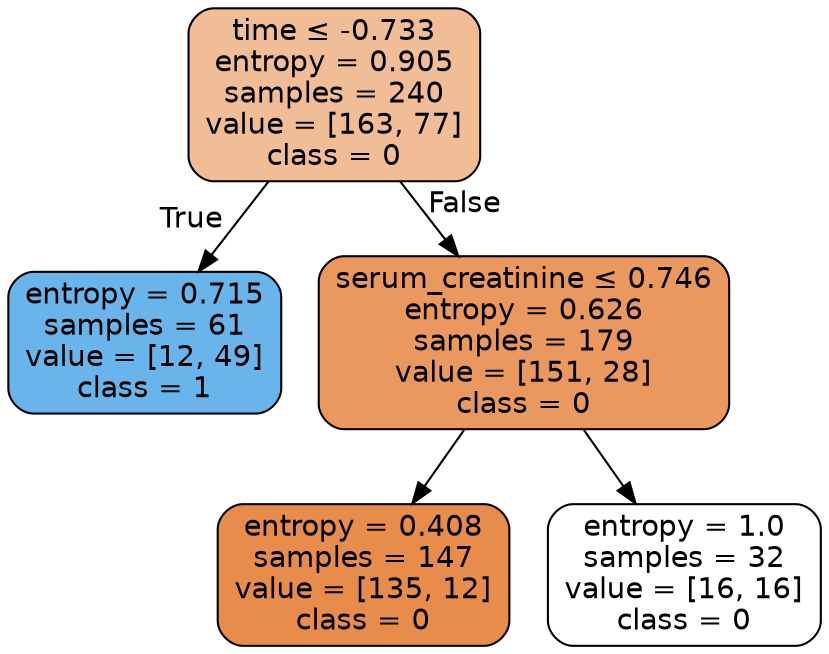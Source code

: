 digraph Tree {
node [shape=box, style="filled, rounded", color="black", fontname=helvetica] ;
edge [fontname=helvetica] ;
0 [label=<time &le; -0.733<br/>entropy = 0.905<br/>samples = 240<br/>value = [163, 77]<br/>class = 0>, fillcolor="#f1bd97"] ;
1 [label=<entropy = 0.715<br/>samples = 61<br/>value = [12, 49]<br/>class = 1>, fillcolor="#69b5eb"] ;
0 -> 1 [labeldistance=2.5, labelangle=45, headlabel="True"] ;
2 [label=<serum_creatinine &le; 0.746<br/>entropy = 0.626<br/>samples = 179<br/>value = [151, 28]<br/>class = 0>, fillcolor="#ea985e"] ;
0 -> 2 [labeldistance=2.5, labelangle=-45, headlabel="False"] ;
3 [label=<entropy = 0.408<br/>samples = 147<br/>value = [135, 12]<br/>class = 0>, fillcolor="#e78c4b"] ;
2 -> 3 ;
4 [label=<entropy = 1.0<br/>samples = 32<br/>value = [16, 16]<br/>class = 0>, fillcolor="#ffffff"] ;
2 -> 4 ;
}